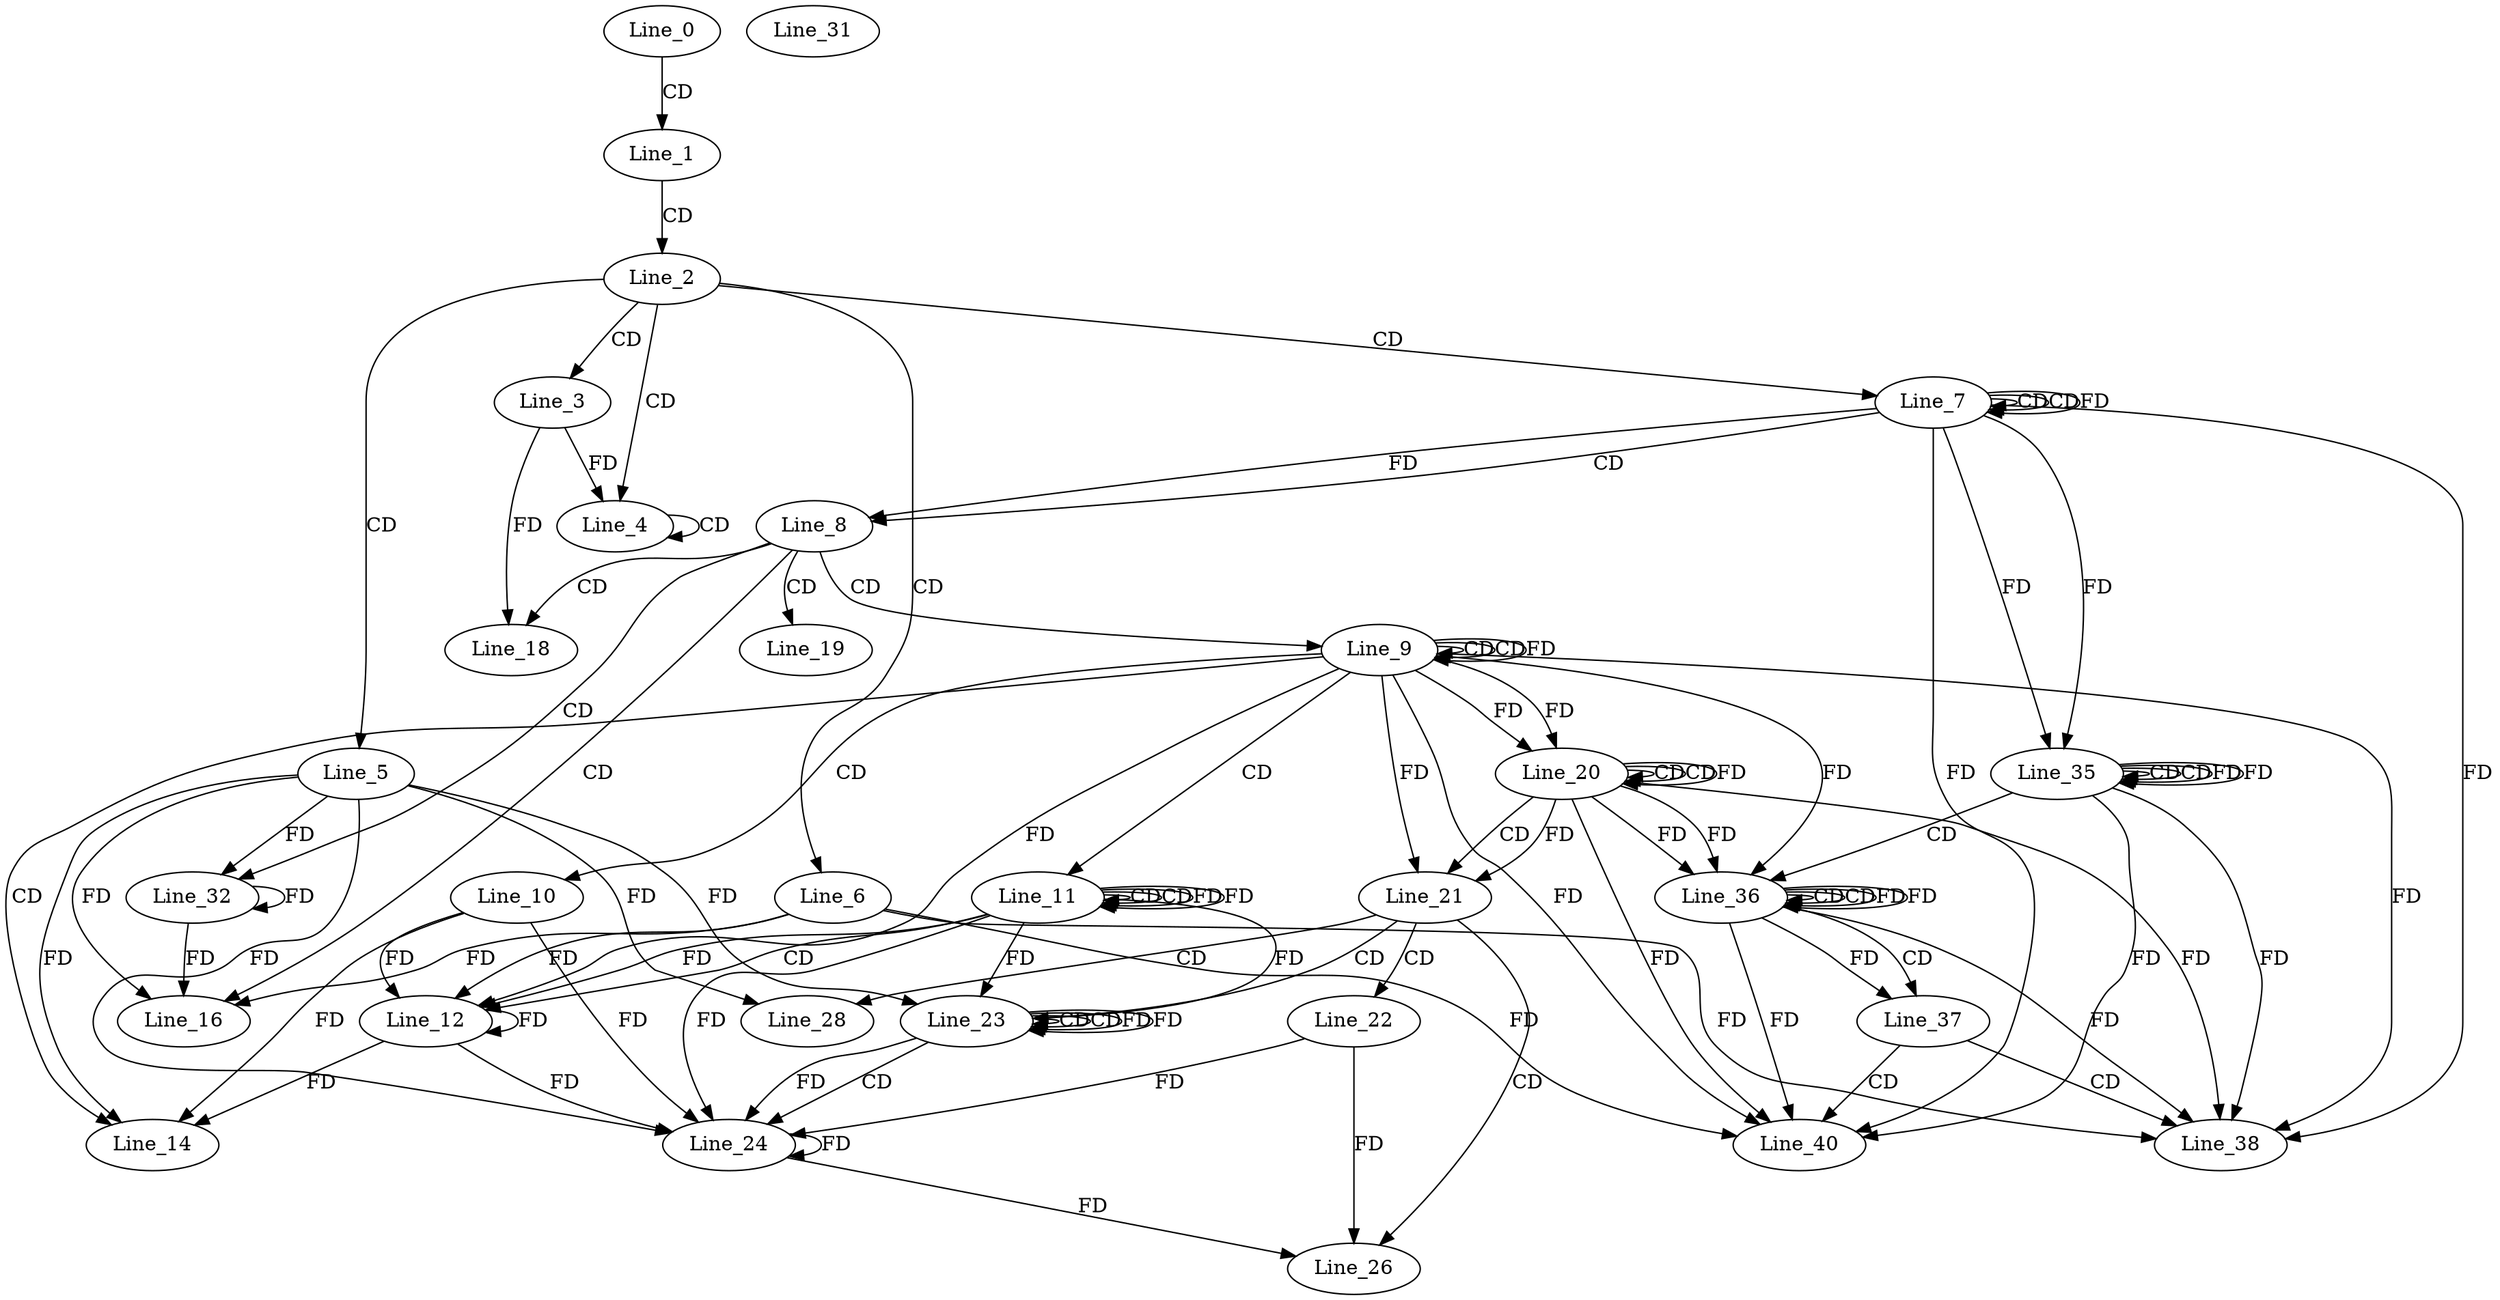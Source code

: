 digraph G {
  Line_0;
  Line_1;
  Line_2;
  Line_3;
  Line_4;
  Line_4;
  Line_4;
  Line_5;
  Line_6;
  Line_7;
  Line_7;
  Line_7;
  Line_8;
  Line_9;
  Line_9;
  Line_9;
  Line_10;
  Line_11;
  Line_11;
  Line_11;
  Line_11;
  Line_12;
  Line_12;
  Line_12;
  Line_14;
  Line_16;
  Line_18;
  Line_19;
  Line_20;
  Line_20;
  Line_20;
  Line_21;
  Line_22;
  Line_23;
  Line_23;
  Line_23;
  Line_23;
  Line_24;
  Line_24;
  Line_26;
  Line_28;
  Line_31;
  Line_32;
  Line_35;
  Line_35;
  Line_35;
  Line_36;
  Line_36;
  Line_36;
  Line_37;
  Line_38;
  Line_38;
  Line_38;
  Line_40;
  Line_40;
  Line_40;
  Line_0 -> Line_1 [ label="CD" ];
  Line_1 -> Line_2 [ label="CD" ];
  Line_2 -> Line_3 [ label="CD" ];
  Line_2 -> Line_4 [ label="CD" ];
  Line_4 -> Line_4 [ label="CD" ];
  Line_3 -> Line_4 [ label="FD" ];
  Line_2 -> Line_5 [ label="CD" ];
  Line_2 -> Line_6 [ label="CD" ];
  Line_2 -> Line_7 [ label="CD" ];
  Line_7 -> Line_7 [ label="CD" ];
  Line_7 -> Line_7 [ label="CD" ];
  Line_7 -> Line_7 [ label="FD" ];
  Line_7 -> Line_8 [ label="CD" ];
  Line_7 -> Line_8 [ label="FD" ];
  Line_8 -> Line_9 [ label="CD" ];
  Line_9 -> Line_9 [ label="CD" ];
  Line_9 -> Line_9 [ label="CD" ];
  Line_9 -> Line_9 [ label="FD" ];
  Line_9 -> Line_10 [ label="CD" ];
  Line_9 -> Line_11 [ label="CD" ];
  Line_11 -> Line_11 [ label="CD" ];
  Line_11 -> Line_11 [ label="CD" ];
  Line_11 -> Line_11 [ label="FD" ];
  Line_11 -> Line_12 [ label="CD" ];
  Line_12 -> Line_12 [ label="FD" ];
  Line_10 -> Line_12 [ label="FD" ];
  Line_9 -> Line_12 [ label="FD" ];
  Line_6 -> Line_12 [ label="FD" ];
  Line_11 -> Line_12 [ label="FD" ];
  Line_9 -> Line_14 [ label="CD" ];
  Line_5 -> Line_14 [ label="FD" ];
  Line_12 -> Line_14 [ label="FD" ];
  Line_10 -> Line_14 [ label="FD" ];
  Line_8 -> Line_16 [ label="CD" ];
  Line_6 -> Line_16 [ label="FD" ];
  Line_5 -> Line_16 [ label="FD" ];
  Line_8 -> Line_18 [ label="CD" ];
  Line_3 -> Line_18 [ label="FD" ];
  Line_8 -> Line_19 [ label="CD" ];
  Line_20 -> Line_20 [ label="CD" ];
  Line_9 -> Line_20 [ label="FD" ];
  Line_20 -> Line_20 [ label="CD" ];
  Line_20 -> Line_20 [ label="FD" ];
  Line_9 -> Line_20 [ label="FD" ];
  Line_20 -> Line_21 [ label="CD" ];
  Line_20 -> Line_21 [ label="FD" ];
  Line_9 -> Line_21 [ label="FD" ];
  Line_21 -> Line_22 [ label="CD" ];
  Line_21 -> Line_23 [ label="CD" ];
  Line_23 -> Line_23 [ label="CD" ];
  Line_11 -> Line_23 [ label="FD" ];
  Line_5 -> Line_23 [ label="FD" ];
  Line_23 -> Line_23 [ label="CD" ];
  Line_23 -> Line_23 [ label="FD" ];
  Line_11 -> Line_23 [ label="FD" ];
  Line_23 -> Line_24 [ label="CD" ];
  Line_24 -> Line_24 [ label="FD" ];
  Line_22 -> Line_24 [ label="FD" ];
  Line_12 -> Line_24 [ label="FD" ];
  Line_10 -> Line_24 [ label="FD" ];
  Line_5 -> Line_24 [ label="FD" ];
  Line_23 -> Line_24 [ label="FD" ];
  Line_11 -> Line_24 [ label="FD" ];
  Line_21 -> Line_26 [ label="CD" ];
  Line_24 -> Line_26 [ label="FD" ];
  Line_22 -> Line_26 [ label="FD" ];
  Line_21 -> Line_28 [ label="CD" ];
  Line_5 -> Line_28 [ label="FD" ];
  Line_8 -> Line_32 [ label="CD" ];
  Line_32 -> Line_32 [ label="FD" ];
  Line_5 -> Line_32 [ label="FD" ];
  Line_35 -> Line_35 [ label="CD" ];
  Line_7 -> Line_35 [ label="FD" ];
  Line_35 -> Line_35 [ label="CD" ];
  Line_35 -> Line_35 [ label="FD" ];
  Line_7 -> Line_35 [ label="FD" ];
  Line_35 -> Line_36 [ label="CD" ];
  Line_36 -> Line_36 [ label="CD" ];
  Line_20 -> Line_36 [ label="FD" ];
  Line_36 -> Line_36 [ label="CD" ];
  Line_36 -> Line_36 [ label="FD" ];
  Line_20 -> Line_36 [ label="FD" ];
  Line_9 -> Line_36 [ label="FD" ];
  Line_36 -> Line_37 [ label="CD" ];
  Line_36 -> Line_37 [ label="FD" ];
  Line_37 -> Line_38 [ label="CD" ];
  Line_36 -> Line_38 [ label="FD" ];
  Line_20 -> Line_38 [ label="FD" ];
  Line_9 -> Line_38 [ label="FD" ];
  Line_6 -> Line_38 [ label="FD" ];
  Line_35 -> Line_38 [ label="FD" ];
  Line_7 -> Line_38 [ label="FD" ];
  Line_37 -> Line_40 [ label="CD" ];
  Line_36 -> Line_40 [ label="FD" ];
  Line_20 -> Line_40 [ label="FD" ];
  Line_9 -> Line_40 [ label="FD" ];
  Line_6 -> Line_40 [ label="FD" ];
  Line_35 -> Line_40 [ label="FD" ];
  Line_7 -> Line_40 [ label="FD" ];
  Line_32 -> Line_16 [ label="FD" ];
  Line_11 -> Line_11 [ label="FD" ];
  Line_23 -> Line_23 [ label="FD" ];
  Line_35 -> Line_35 [ label="FD" ];
  Line_36 -> Line_36 [ label="FD" ];
}
